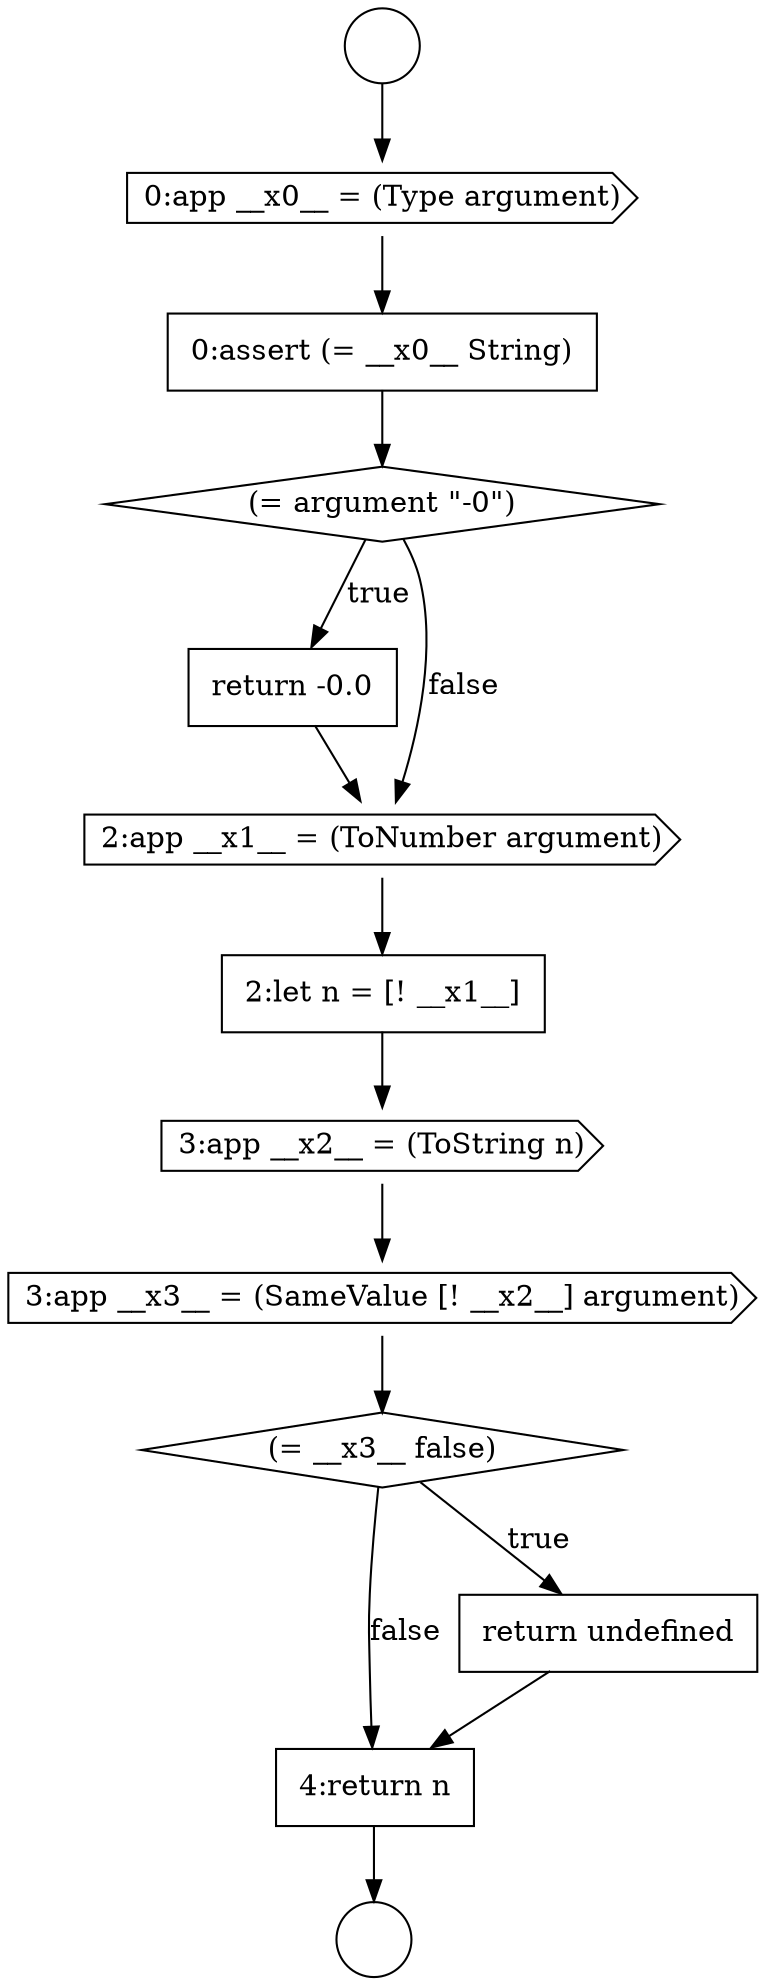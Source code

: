 digraph {
  node687 [shape=diamond, label=<<font color="black">(= __x3__ false)</font>> color="black" fillcolor="white" style=filled]
  node678 [shape=circle label=" " color="black" fillcolor="white" style=filled]
  node682 [shape=none, margin=0, label=<<font color="black">
    <table border="0" cellborder="1" cellspacing="0" cellpadding="10">
      <tr><td align="left">return -0.0</td></tr>
    </table>
  </font>> color="black" fillcolor="white" style=filled]
  node689 [shape=none, margin=0, label=<<font color="black">
    <table border="0" cellborder="1" cellspacing="0" cellpadding="10">
      <tr><td align="left">4:return n</td></tr>
    </table>
  </font>> color="black" fillcolor="white" style=filled]
  node681 [shape=diamond, label=<<font color="black">(= argument &quot;-0&quot;)</font>> color="black" fillcolor="white" style=filled]
  node685 [shape=cds, label=<<font color="black">3:app __x2__ = (ToString n)</font>> color="black" fillcolor="white" style=filled]
  node680 [shape=none, margin=0, label=<<font color="black">
    <table border="0" cellborder="1" cellspacing="0" cellpadding="10">
      <tr><td align="left">0:assert (= __x0__ String)</td></tr>
    </table>
  </font>> color="black" fillcolor="white" style=filled]
  node688 [shape=none, margin=0, label=<<font color="black">
    <table border="0" cellborder="1" cellspacing="0" cellpadding="10">
      <tr><td align="left">return undefined</td></tr>
    </table>
  </font>> color="black" fillcolor="white" style=filled]
  node684 [shape=none, margin=0, label=<<font color="black">
    <table border="0" cellborder="1" cellspacing="0" cellpadding="10">
      <tr><td align="left">2:let n = [! __x1__]</td></tr>
    </table>
  </font>> color="black" fillcolor="white" style=filled]
  node683 [shape=cds, label=<<font color="black">2:app __x1__ = (ToNumber argument)</font>> color="black" fillcolor="white" style=filled]
  node677 [shape=circle label=" " color="black" fillcolor="white" style=filled]
  node686 [shape=cds, label=<<font color="black">3:app __x3__ = (SameValue [! __x2__] argument)</font>> color="black" fillcolor="white" style=filled]
  node679 [shape=cds, label=<<font color="black">0:app __x0__ = (Type argument)</font>> color="black" fillcolor="white" style=filled]
  node684 -> node685 [ color="black"]
  node687 -> node688 [label=<<font color="black">true</font>> color="black"]
  node687 -> node689 [label=<<font color="black">false</font>> color="black"]
  node688 -> node689 [ color="black"]
  node685 -> node686 [ color="black"]
  node682 -> node683 [ color="black"]
  node680 -> node681 [ color="black"]
  node681 -> node682 [label=<<font color="black">true</font>> color="black"]
  node681 -> node683 [label=<<font color="black">false</font>> color="black"]
  node683 -> node684 [ color="black"]
  node686 -> node687 [ color="black"]
  node679 -> node680 [ color="black"]
  node689 -> node678 [ color="black"]
  node677 -> node679 [ color="black"]
}
